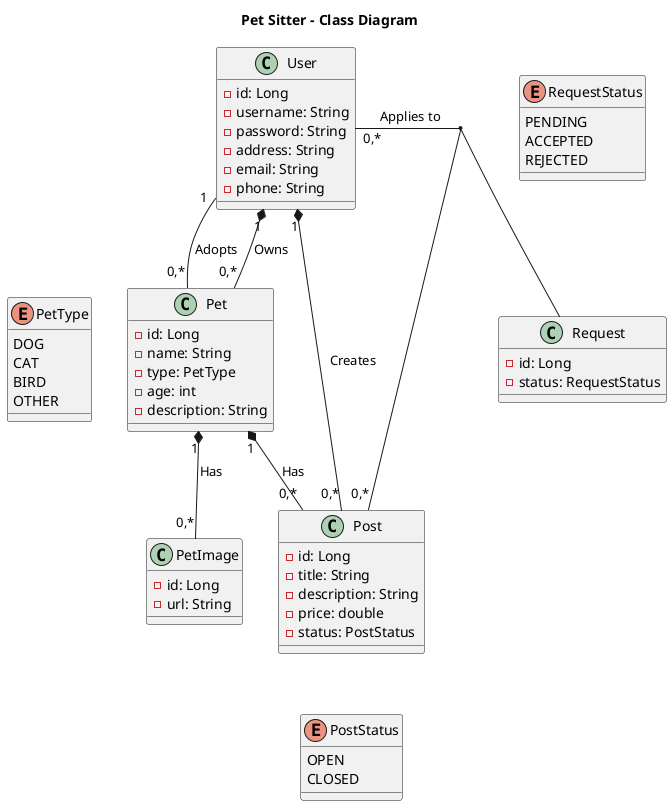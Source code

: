 @startuml
title Pet Sitter - Class Diagram

class User {
    - id: Long
    - username: String
    - password: String
    - address: String
    - email: String
    - phone: String
}

class Pet {
    - id: Long
    - name: String
    - type: PetType
    - age: int
    - description: String
}

enum PetType {
    DOG
    CAT
    BIRD
    OTHER
}

class PetImage {
    - id: Long
    - url: String
}

class Post {
    - id: Long
    - title: String
    - description: String
    - price: double
    - status: PostStatus
}

enum PostStatus {
    OPEN
    CLOSED
}

class Request {
    - id: Long
    - status: RequestStatus
}

enum RequestStatus {
    PENDING
    ACCEPTED
    REJECTED
}

User "1" *-- "0,*" Post : Creates
User "1" *-- "0,*" Pet : Owns
User "1" -- "0,*" Pet : Adopts

User "0,*" -l- "0,*" Post : "  Applies to"
(Post, User) -l- Request

Pet "1" *-- "0,*" PetImage : Has
Pet "1" *-- "0,*" Post : Has

Pet -[hidden]l- PetType
Post -[hidden]- PostStatus
Request -[hidden]u- RequestStatus
@enduml